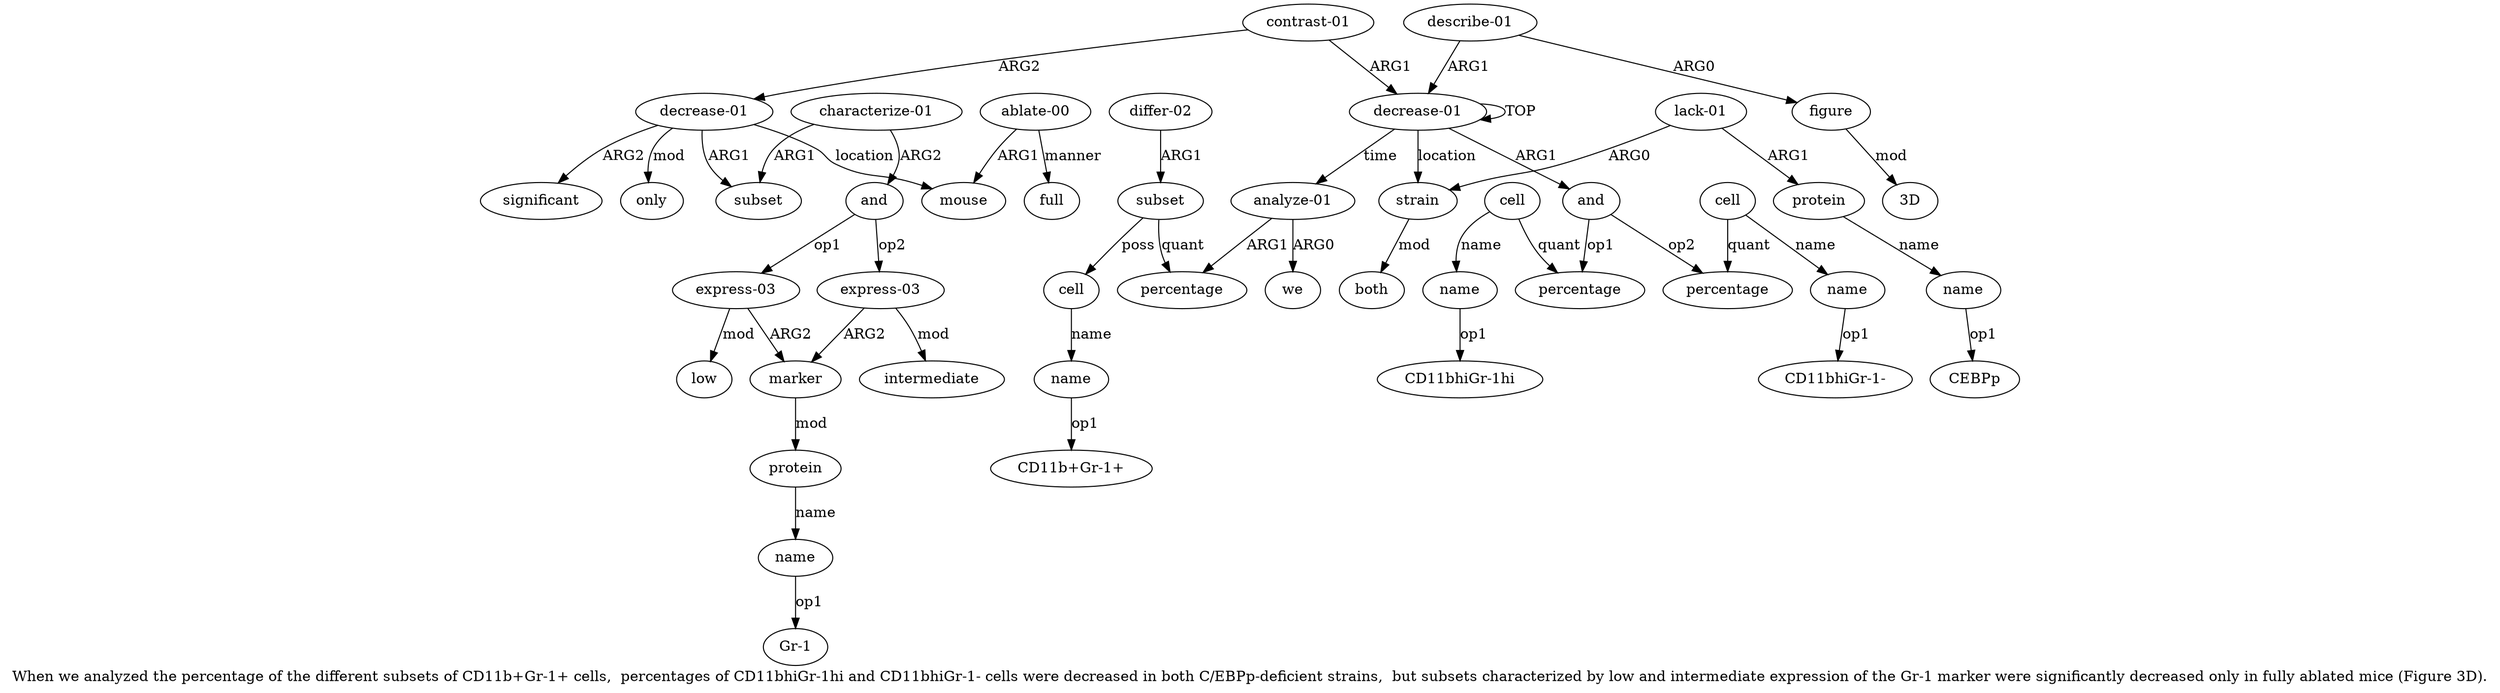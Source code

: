 digraph  {
	graph [label="When we analyzed the percentage of the different subsets of CD11b+Gr-1+ cells,  percentages of CD11bhiGr-1hi and CD11bhiGr-1- cells \
were decreased in both C/EBPp-deficient strains,  but subsets characterized by low and intermediate expression of the Gr-1 marker \
were significantly decreased only in fully ablated mice (Figure 3D)."];
	node [label="\N"];
	a20	 [color=black,
		gold_ind=20,
		gold_label="contrast-01",
		label="contrast-01",
		test_ind=20,
		test_label="contrast-01"];
	a21	 [color=black,
		gold_ind=21,
		gold_label="decrease-01",
		label="decrease-01",
		test_ind=21,
		test_label="decrease-01"];
	a20 -> a21 [key=0,
	color=black,
	gold_label=ARG2,
	label=ARG2,
	test_label=ARG2];
a0 [color=black,
	gold_ind=0,
	gold_label="decrease-01",
	label="decrease-01",
	test_ind=0,
	test_label="decrease-01"];
a20 -> a0 [key=0,
color=black,
gold_label=ARG1,
label=ARG1,
test_label=ARG1];
a22 [color=black,
gold_ind=22,
gold_label=subset,
label=subset,
test_ind=22,
test_label=subset];
a21 -> a22 [key=0,
color=black,
gold_label=ARG1,
label=ARG1,
test_label=ARG1];
a36 [color=black,
gold_ind=36,
gold_label=only,
label=only,
test_ind=36,
test_label=only];
a21 -> a36 [key=0,
color=black,
gold_label=mod,
label=mod,
test_label=mod];
a33 [color=black,
gold_ind=33,
gold_label=mouse,
label=mouse,
test_ind=33,
test_label=mouse];
a21 -> a33 [key=0,
color=black,
gold_label=location,
label=location,
test_label=location];
a32 [color=black,
gold_ind=32,
gold_label=significant,
label=significant,
test_ind=32,
test_label=significant];
a21 -> a32 [key=0,
color=black,
gold_label=ARG2,
label=ARG2,
test_label=ARG2];
a23 [color=black,
gold_ind=23,
gold_label="characterize-01",
label="characterize-01",
test_ind=23,
test_label="characterize-01"];
a23 -> a22 [key=0,
color=black,
gold_label=ARG1,
label=ARG1,
test_label=ARG1];
a24 [color=black,
gold_ind=24,
gold_label=and,
label=and,
test_ind=24,
test_label=and];
a23 -> a24 [key=0,
color=black,
gold_label=ARG2,
label=ARG2,
test_label=ARG2];
a25 [color=black,
gold_ind=25,
gold_label="express-03",
label="express-03",
test_ind=25,
test_label="express-03"];
a24 -> a25 [key=0,
color=black,
gold_label=op1,
label=op1,
test_label=op1];
a30 [color=black,
gold_ind=30,
gold_label="express-03",
label="express-03",
test_ind=30,
test_label="express-03"];
a24 -> a30 [key=0,
color=black,
gold_label=op2,
label=op2,
test_label=op2];
a26 [color=black,
gold_ind=26,
gold_label=marker,
label=marker,
test_ind=26,
test_label=marker];
a25 -> a26 [key=0,
color=black,
gold_label=ARG2,
label=ARG2,
test_label=ARG2];
a29 [color=black,
gold_ind=29,
gold_label=low,
label=low,
test_ind=29,
test_label=low];
a25 -> a29 [key=0,
color=black,
gold_label=mod,
label=mod,
test_label=mod];
a27 [color=black,
gold_ind=27,
gold_label=protein,
label=protein,
test_ind=27,
test_label=protein];
a26 -> a27 [key=0,
color=black,
gold_label=mod,
label=mod,
test_label=mod];
a28 [color=black,
gold_ind=28,
gold_label=name,
label=name,
test_ind=28,
test_label=name];
a27 -> a28 [key=0,
color=black,
gold_label=name,
label=name,
test_label=name];
"a28 Gr-1" [color=black,
gold_ind=-1,
gold_label="Gr-1",
label="Gr-1",
test_ind=-1,
test_label="Gr-1"];
a28 -> "a28 Gr-1" [key=0,
color=black,
gold_label=op1,
label=op1,
test_label=op1];
a31 [color=black,
gold_ind=31,
gold_label=intermediate,
label=intermediate,
test_ind=31,
test_label=intermediate];
a30 -> a26 [key=0,
color=black,
gold_label=ARG2,
label=ARG2,
test_label=ARG2];
a30 -> a31 [key=0,
color=black,
gold_label=mod,
label=mod,
test_label=mod];
a37 [color=black,
gold_ind=37,
gold_label="describe-01",
label="describe-01",
test_ind=37,
test_label="describe-01"];
a38 [color=black,
gold_ind=38,
gold_label=figure,
label=figure,
test_ind=38,
test_label=figure];
a37 -> a38 [key=0,
color=black,
gold_label=ARG0,
label=ARG0,
test_label=ARG0];
a37 -> a0 [key=0,
color=black,
gold_label=ARG1,
label=ARG1,
test_label=ARG1];
a35 [color=black,
gold_ind=35,
gold_label=full,
label=full,
test_ind=35,
test_label=full];
"a4 CD11bhiGr-1hi" [color=black,
gold_ind=-1,
gold_label="CD11bhiGr-1hi",
label="CD11bhiGr-1hi",
test_ind=-1,
test_label="CD11bhiGr-1hi"];
a34 [color=black,
gold_ind=34,
gold_label="ablate-00",
label="ablate-00",
test_ind=34,
test_label="ablate-00"];
a34 -> a33 [key=0,
color=black,
gold_label=ARG1,
label=ARG1,
test_label=ARG1];
a34 -> a35 [key=0,
color=black,
gold_label=manner,
label=manner,
test_label=manner];
"a11 CEBPp" [color=black,
gold_ind=-1,
gold_label=CEBPp,
label=CEBPp,
test_ind=-1,
test_label=CEBPp];
"a7 CD11bhiGr-1-" [color=black,
gold_ind=-1,
gold_label="CD11bhiGr-1-",
label="CD11bhiGr-1-",
test_ind=-1,
test_label="CD11bhiGr-1-"];
a15 [color=black,
gold_ind=15,
gold_label=percentage,
label=percentage,
test_ind=15,
test_label=percentage];
a14 [color=black,
gold_ind=14,
gold_label=we,
label=we,
test_ind=14,
test_label=we];
a17 [color=black,
gold_ind=17,
gold_label=cell,
label=cell,
test_ind=17,
test_label=cell];
a18 [color=black,
gold_ind=18,
gold_label=name,
label=name,
test_ind=18,
test_label=name];
a17 -> a18 [key=0,
color=black,
gold_label=name,
label=name,
test_label=name];
a16 [color=black,
gold_ind=16,
gold_label=subset,
label=subset,
test_ind=16,
test_label=subset];
a16 -> a15 [key=0,
color=black,
gold_label=quant,
label=quant,
test_label=quant];
a16 -> a17 [key=0,
color=black,
gold_label=poss,
label=poss,
test_label=poss];
a11 [color=black,
gold_ind=11,
gold_label=name,
label=name,
test_ind=11,
test_label=name];
a11 -> "a11 CEBPp" [key=0,
color=black,
gold_label=op1,
label=op1,
test_label=op1];
a10 [color=black,
gold_ind=10,
gold_label=protein,
label=protein,
test_ind=10,
test_label=protein];
a10 -> a11 [key=0,
color=black,
gold_label=name,
label=name,
test_label=name];
a13 [color=black,
gold_ind=13,
gold_label="analyze-01",
label="analyze-01",
test_ind=13,
test_label="analyze-01"];
a13 -> a15 [key=0,
color=black,
gold_label=ARG1,
label=ARG1,
test_label=ARG1];
a13 -> a14 [key=0,
color=black,
gold_label=ARG0,
label=ARG0,
test_label=ARG0];
a12 [color=black,
gold_ind=12,
gold_label=both,
label=both,
test_ind=12,
test_label=both];
"a38 3D" [color=black,
gold_ind=-1,
gold_label="3D",
label="3D",
test_ind=-1,
test_label="3D"];
a38 -> "a38 3D" [key=0,
color=black,
gold_label=mod,
label=mod,
test_label=mod];
a19 [color=black,
gold_ind=19,
gold_label="differ-02",
label="differ-02",
test_ind=19,
test_label="differ-02"];
a19 -> a16 [key=0,
color=black,
gold_label=ARG1,
label=ARG1,
test_label=ARG1];
"a18 CD11b+Gr-1+" [color=black,
gold_ind=-1,
gold_label="CD11b+Gr-1+",
label="CD11b+Gr-1+",
test_ind=-1,
test_label="CD11b+Gr-1+"];
a18 -> "a18 CD11b+Gr-1+" [key=0,
color=black,
gold_label=op1,
label=op1,
test_label=op1];
a1 [color=black,
gold_ind=1,
gold_label=and,
label=and,
test_ind=1,
test_label=and];
a2 [color=black,
gold_ind=2,
gold_label=percentage,
label=percentage,
test_ind=2,
test_label=percentage];
a1 -> a2 [key=0,
color=black,
gold_label=op1,
label=op1,
test_label=op1];
a5 [color=black,
gold_ind=5,
gold_label=percentage,
label=percentage,
test_ind=5,
test_label=percentage];
a1 -> a5 [key=0,
color=black,
gold_label=op2,
label=op2,
test_label=op2];
a0 -> a13 [key=0,
color=black,
gold_label=time,
label=time,
test_label=time];
a0 -> a1 [key=0,
color=black,
gold_label=ARG1,
label=ARG1,
test_label=ARG1];
a0 -> a0 [key=0,
color=black,
gold_label=TOP,
label=TOP,
test_label=TOP];
a8 [color=black,
gold_ind=8,
gold_label=strain,
label=strain,
test_ind=8,
test_label=strain];
a0 -> a8 [key=0,
color=black,
gold_label=location,
label=location,
test_label=location];
a3 [color=black,
gold_ind=3,
gold_label=cell,
label=cell,
test_ind=3,
test_label=cell];
a3 -> a2 [key=0,
color=black,
gold_label=quant,
label=quant,
test_label=quant];
a4 [color=black,
gold_ind=4,
gold_label=name,
label=name,
test_ind=4,
test_label=name];
a3 -> a4 [key=0,
color=black,
gold_label=name,
label=name,
test_label=name];
a4 -> "a4 CD11bhiGr-1hi" [key=0,
color=black,
gold_label=op1,
label=op1,
test_label=op1];
a7 [color=black,
gold_ind=7,
gold_label=name,
label=name,
test_ind=7,
test_label=name];
a7 -> "a7 CD11bhiGr-1-" [key=0,
color=black,
gold_label=op1,
label=op1,
test_label=op1];
a6 [color=black,
gold_ind=6,
gold_label=cell,
label=cell,
test_ind=6,
test_label=cell];
a6 -> a5 [key=0,
color=black,
gold_label=quant,
label=quant,
test_label=quant];
a6 -> a7 [key=0,
color=black,
gold_label=name,
label=name,
test_label=name];
a9 [color=black,
gold_ind=9,
gold_label="lack-01",
label="lack-01",
test_ind=9,
test_label="lack-01"];
a9 -> a10 [key=0,
color=black,
gold_label=ARG1,
label=ARG1,
test_label=ARG1];
a9 -> a8 [key=0,
color=black,
gold_label=ARG0,
label=ARG0,
test_label=ARG0];
a8 -> a12 [key=0,
color=black,
gold_label=mod,
label=mod,
test_label=mod];
}
